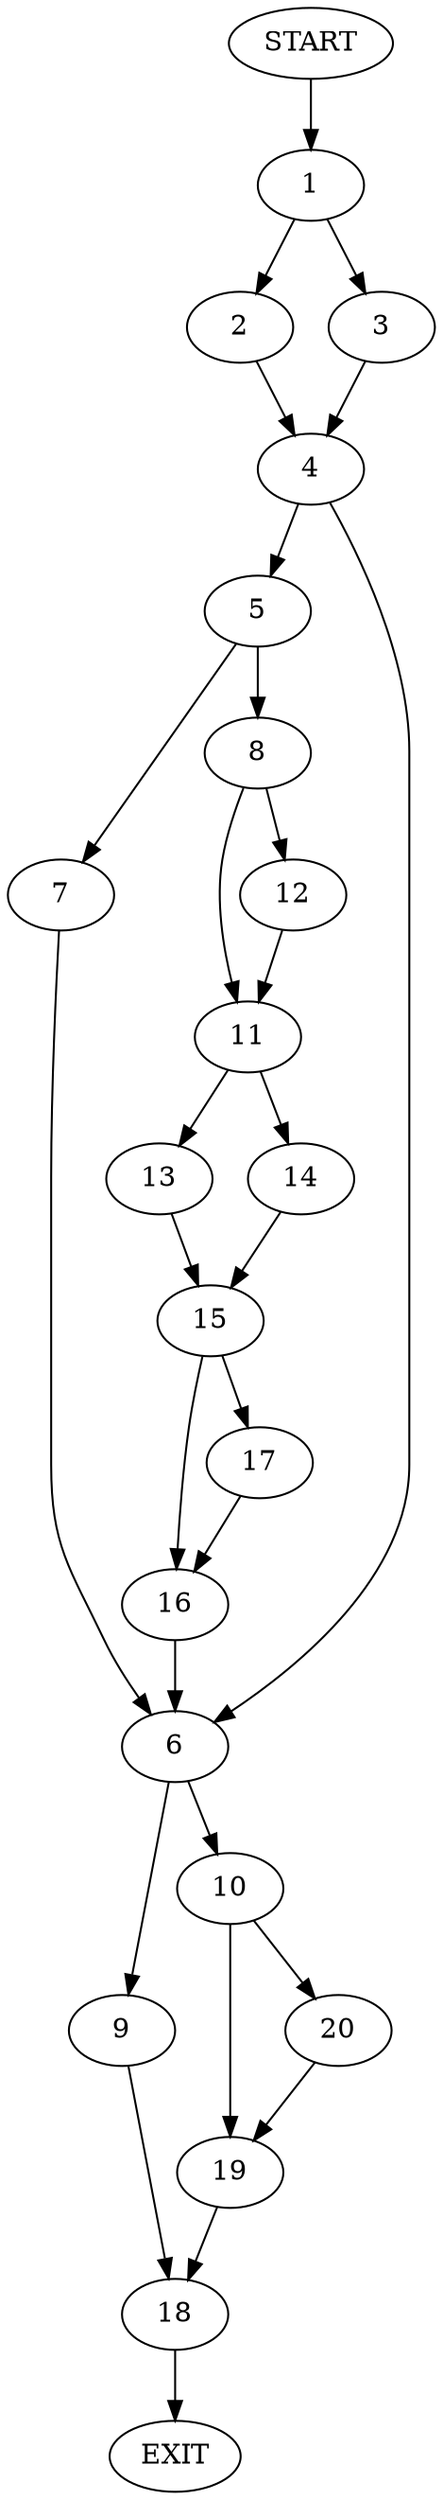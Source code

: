 digraph {
0 [label="START"]
21 [label="EXIT"]
0 -> 1
1 -> 2
1 -> 3
3 -> 4
2 -> 4
4 -> 5
4 -> 6
5 -> 7
5 -> 8
6 -> 9
6 -> 10
8 -> 11
8 -> 12
7 -> 6
12 -> 11
11 -> 13
11 -> 14
13 -> 15
14 -> 15
15 -> 16
15 -> 17
16 -> 6
17 -> 16
9 -> 18
10 -> 19
10 -> 20
20 -> 19
19 -> 18
18 -> 21
}
